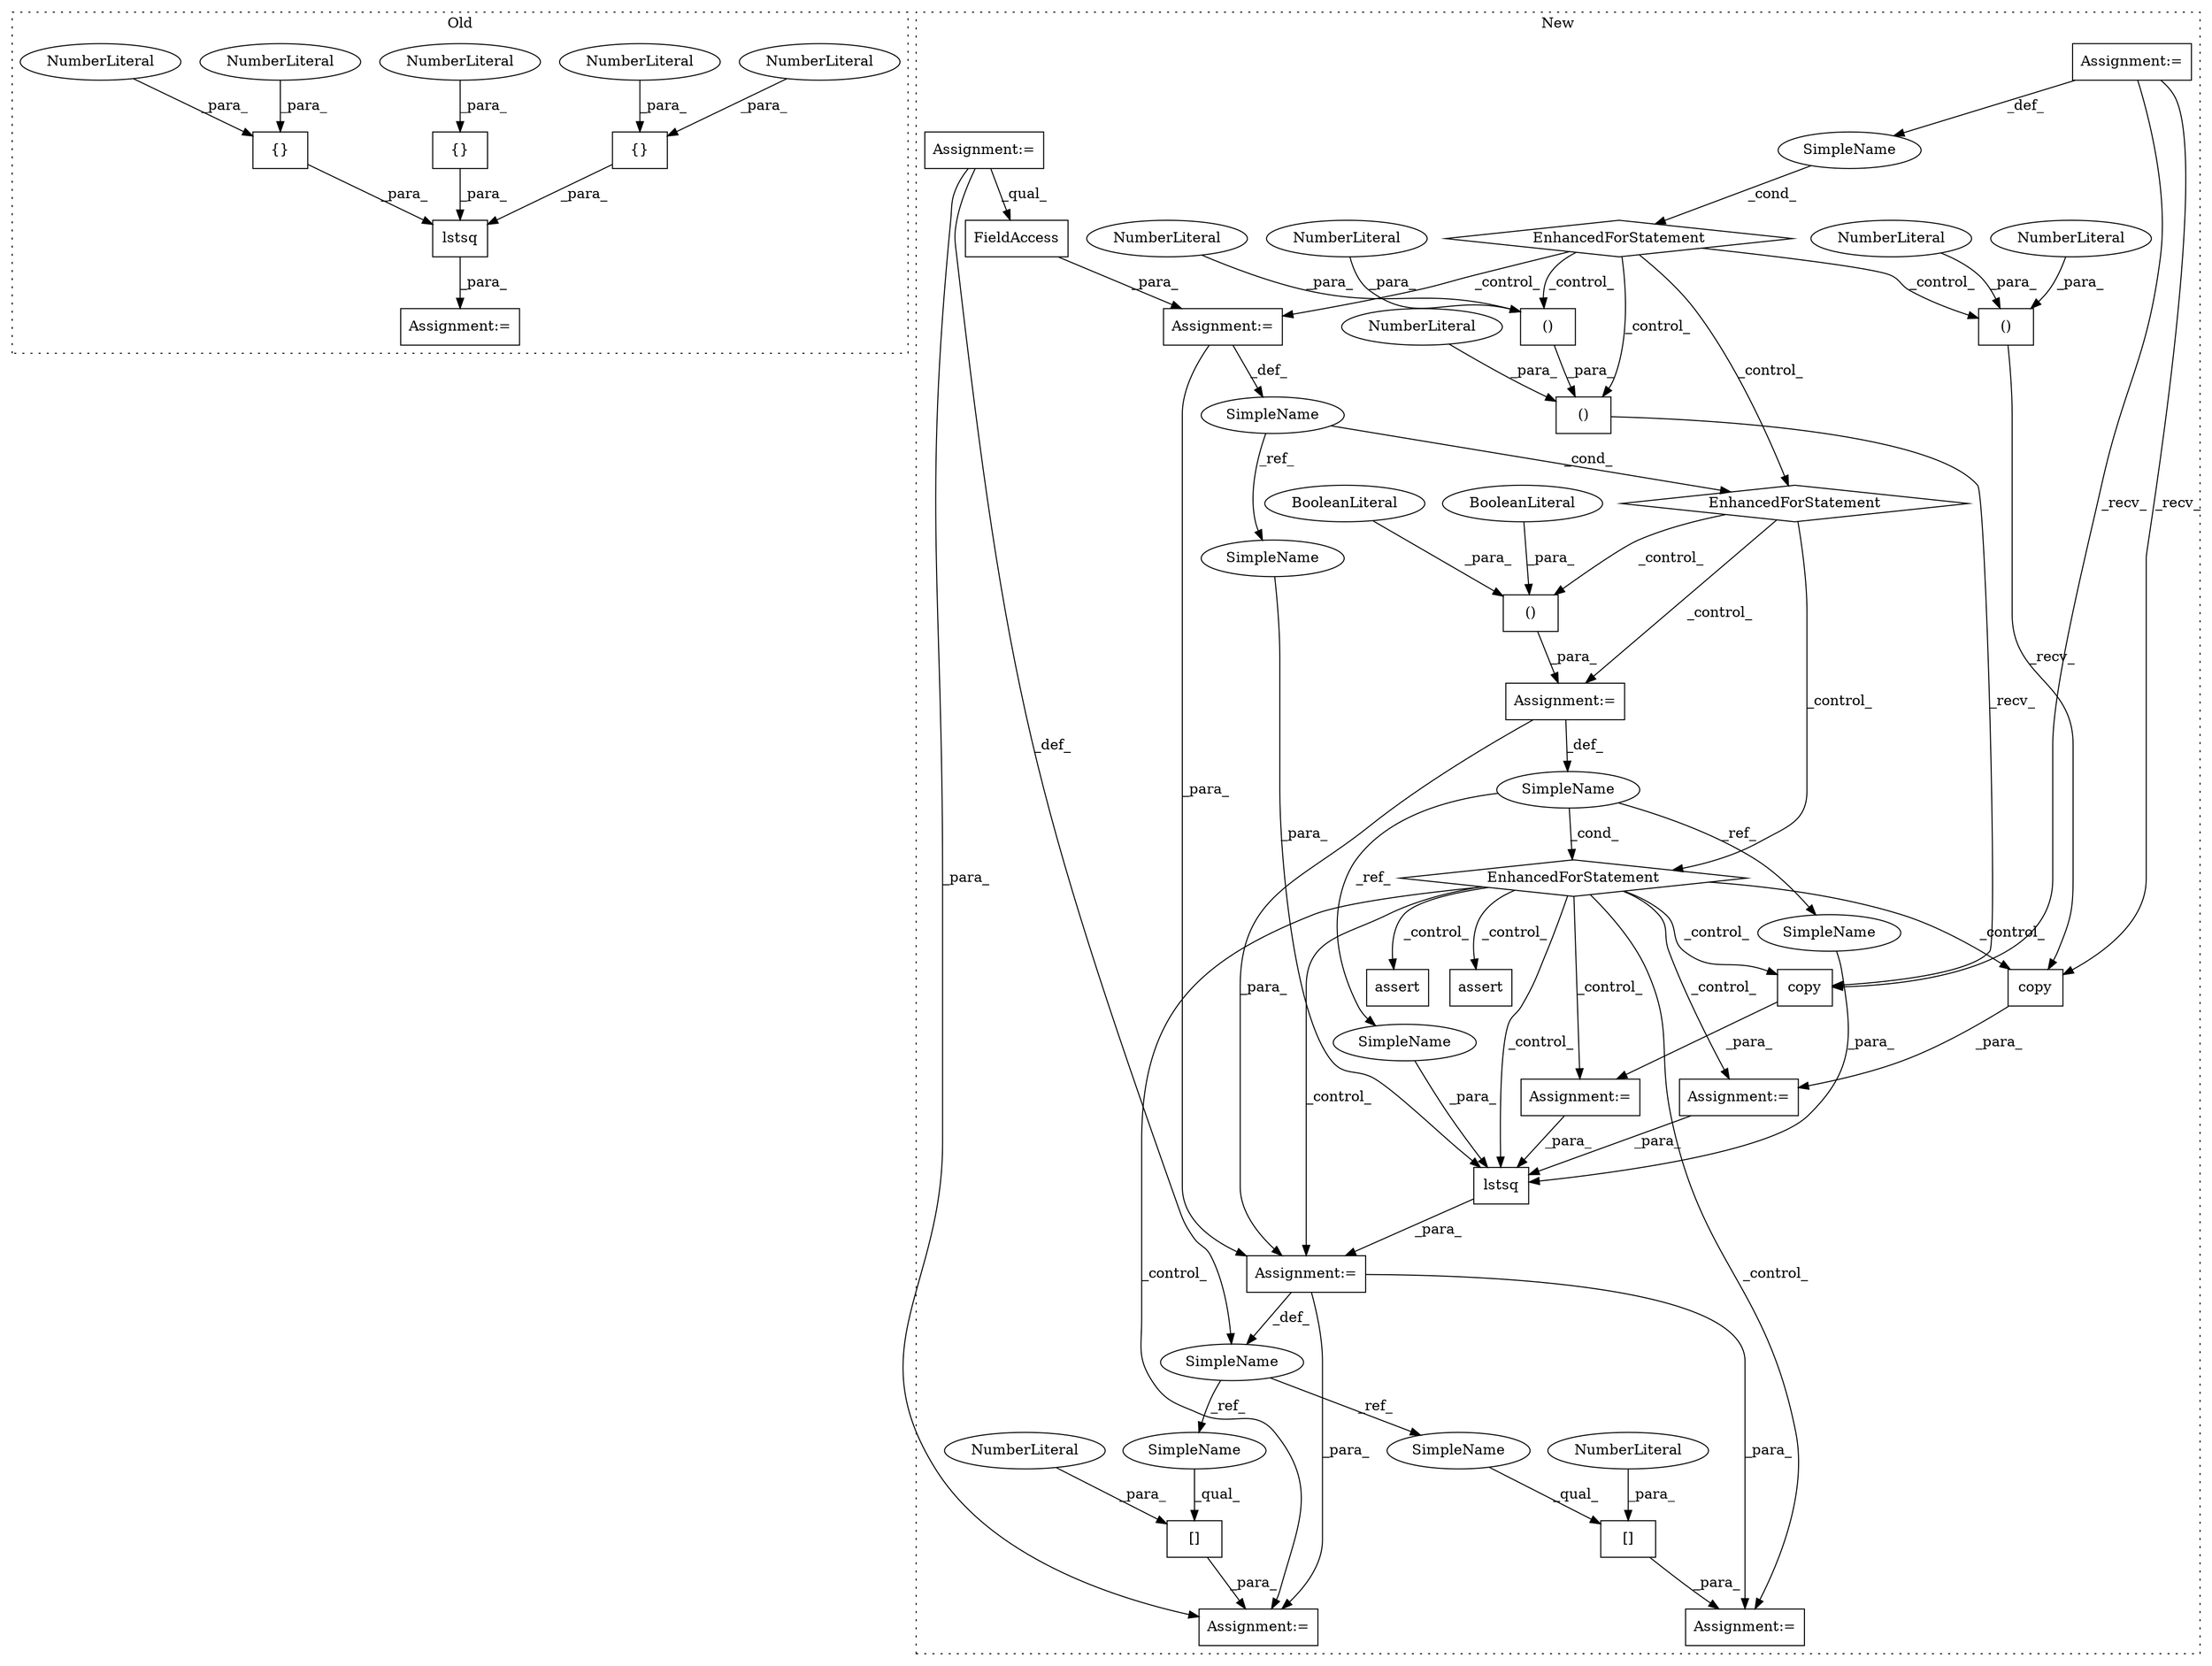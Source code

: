 digraph G {
subgraph cluster0 {
1 [label="lstsq" a="32" s="27361,27370" l="6,1" shape="box"];
28 [label="Assignment:=" a="7" s="27359" l="2" shape="box"];
31 [label="{}" a="4" s="27245,27249" l="1,1" shape="box"];
32 [label="NumberLiteral" a="34" s="27246" l="1" shape="ellipse"];
35 [label="{}" a="4" s="27217,27243" l="1,1" shape="box"];
39 [label="NumberLiteral" a="34" s="27248" l="1" shape="ellipse"];
40 [label="NumberLiteral" a="34" s="27242" l="1" shape="ellipse"];
42 [label="{}" a="4" s="27251,27255" l="1,1" shape="box"];
44 [label="NumberLiteral" a="34" s="27252" l="1" shape="ellipse"];
45 [label="NumberLiteral" a="34" s="27254" l="1" shape="ellipse"];
label = "Old";
style="dotted";
}
subgraph cluster1 {
2 [label="lstsq" a="32" s="29637,29682" l="6,1" shape="box"];
3 [label="Assignment:=" a="7" s="29636" l="1" shape="box"];
4 [label="()" a="106" s="29550" l="22" shape="box"];
5 [label="EnhancedForStatement" a="70" s="29348,29452" l="57,2" shape="diamond"];
6 [label="BooleanLiteral" a="9" s="29567" l="5" shape="ellipse"];
7 [label="EnhancedForStatement" a="70" s="29017,29096" l="53,2" shape="diamond"];
8 [label="BooleanLiteral" a="9" s="29550" l="4" shape="ellipse"];
9 [label="EnhancedForStatement" a="70" s="29464,29572" l="61,3" shape="diamond"];
10 [label="assert" a="32" s="29763,29805" l="8,1" shape="box"];
11 [label="copy" a="32" s="29592" l="6" shape="box"];
12 [label="[]" a="2" s="29725,29730" l="4,1" shape="box"];
13 [label="copy" a="32" s="29615" l="6" shape="box"];
14 [label="NumberLiteral" a="34" s="29729" l="1" shape="ellipse"];
15 [label="SimpleName" a="42" s="29412" l="13" shape="ellipse"];
16 [label="SimpleName" a="42" s="29074" l="5" shape="ellipse"];
17 [label="SimpleName" a="42" s="29529" l="9" shape="ellipse"];
18 [label="Assignment:=" a="7" s="29017,29096" l="53,2" shape="box"];
19 [label="Assignment:=" a="7" s="29464,29572" l="61,3" shape="box"];
20 [label="Assignment:=" a="7" s="29724" l="1" shape="box"];
21 [label="Assignment:=" a="7" s="29348,29452" l="57,2" shape="box"];
22 [label="FieldAccess" a="22" s="29428" l="24" shape="box"];
23 [label="Assignment:=" a="7" s="29612" l="1" shape="box"];
24 [label="Assignment:=" a="7" s="29589" l="1" shape="box"];
25 [label="[]" a="2" s="29745,29750" l="4,1" shape="box"];
26 [label="NumberLiteral" a="34" s="29749" l="1" shape="ellipse"];
27 [label="SimpleName" a="42" s="29633" l="3" shape="ellipse"];
29 [label="Assignment:=" a="7" s="29744" l="1" shape="box"];
30 [label="()" a="106" s="29281" l="51" shape="box"];
33 [label="NumberLiteral" a="34" s="29281" l="1" shape="ellipse"];
34 [label="()" a="106" s="29133" l="111" shape="box"];
36 [label="NumberLiteral" a="34" s="29331" l="1" shape="ellipse"];
37 [label="()" a="106" s="29192" l="15" shape="box"];
38 [label="NumberLiteral" a="34" s="29206" l="1" shape="ellipse"];
41 [label="NumberLiteral" a="34" s="29192" l="1" shape="ellipse"];
43 [label="NumberLiteral" a="34" s="29170" l="1" shape="ellipse"];
46 [label="assert" a="32" s="29818,29965" l="16,1" shape="box"];
47 [label="Assignment:=" a="7" s="28939" l="9" shape="box"];
48 [label="SimpleName" a="42" s="29725" l="3" shape="ellipse"];
49 [label="SimpleName" a="42" s="29745" l="3" shape="ellipse"];
50 [label="SimpleName" a="42" s="29663" l="9" shape="ellipse"];
51 [label="SimpleName" a="42" s="29673" l="9" shape="ellipse"];
52 [label="SimpleName" a="42" s="29649" l="13" shape="ellipse"];
label = "New";
style="dotted";
}
1 -> 28 [label="_para_"];
2 -> 3 [label="_para_"];
3 -> 27 [label="_def_"];
3 -> 29 [label="_para_"];
3 -> 20 [label="_para_"];
4 -> 19 [label="_para_"];
5 -> 4 [label="_control_"];
5 -> 9 [label="_control_"];
5 -> 19 [label="_control_"];
6 -> 4 [label="_para_"];
7 -> 21 [label="_control_"];
7 -> 5 [label="_control_"];
7 -> 30 [label="_control_"];
7 -> 37 [label="_control_"];
7 -> 34 [label="_control_"];
8 -> 4 [label="_para_"];
9 -> 2 [label="_control_"];
9 -> 24 [label="_control_"];
9 -> 23 [label="_control_"];
9 -> 11 [label="_control_"];
9 -> 29 [label="_control_"];
9 -> 3 [label="_control_"];
9 -> 13 [label="_control_"];
9 -> 20 [label="_control_"];
9 -> 10 [label="_control_"];
9 -> 46 [label="_control_"];
11 -> 24 [label="_para_"];
12 -> 20 [label="_para_"];
13 -> 23 [label="_para_"];
14 -> 12 [label="_para_"];
15 -> 5 [label="_cond_"];
15 -> 52 [label="_ref_"];
16 -> 7 [label="_cond_"];
17 -> 50 [label="_ref_"];
17 -> 9 [label="_cond_"];
17 -> 51 [label="_ref_"];
18 -> 16 [label="_def_"];
18 -> 11 [label="_recv_"];
18 -> 13 [label="_recv_"];
19 -> 17 [label="_def_"];
19 -> 3 [label="_para_"];
21 -> 3 [label="_para_"];
21 -> 15 [label="_def_"];
22 -> 21 [label="_para_"];
23 -> 2 [label="_para_"];
24 -> 2 [label="_para_"];
25 -> 29 [label="_para_"];
26 -> 25 [label="_para_"];
27 -> 49 [label="_ref_"];
27 -> 48 [label="_ref_"];
30 -> 13 [label="_recv_"];
31 -> 1 [label="_para_"];
32 -> 31 [label="_para_"];
33 -> 30 [label="_para_"];
34 -> 11 [label="_recv_"];
35 -> 1 [label="_para_"];
36 -> 30 [label="_para_"];
37 -> 34 [label="_para_"];
38 -> 37 [label="_para_"];
39 -> 31 [label="_para_"];
40 -> 35 [label="_para_"];
41 -> 37 [label="_para_"];
42 -> 1 [label="_para_"];
43 -> 34 [label="_para_"];
44 -> 42 [label="_para_"];
45 -> 42 [label="_para_"];
47 -> 27 [label="_def_"];
47 -> 22 [label="_qual_"];
47 -> 29 [label="_para_"];
48 -> 12 [label="_qual_"];
49 -> 25 [label="_qual_"];
50 -> 2 [label="_para_"];
51 -> 2 [label="_para_"];
52 -> 2 [label="_para_"];
}